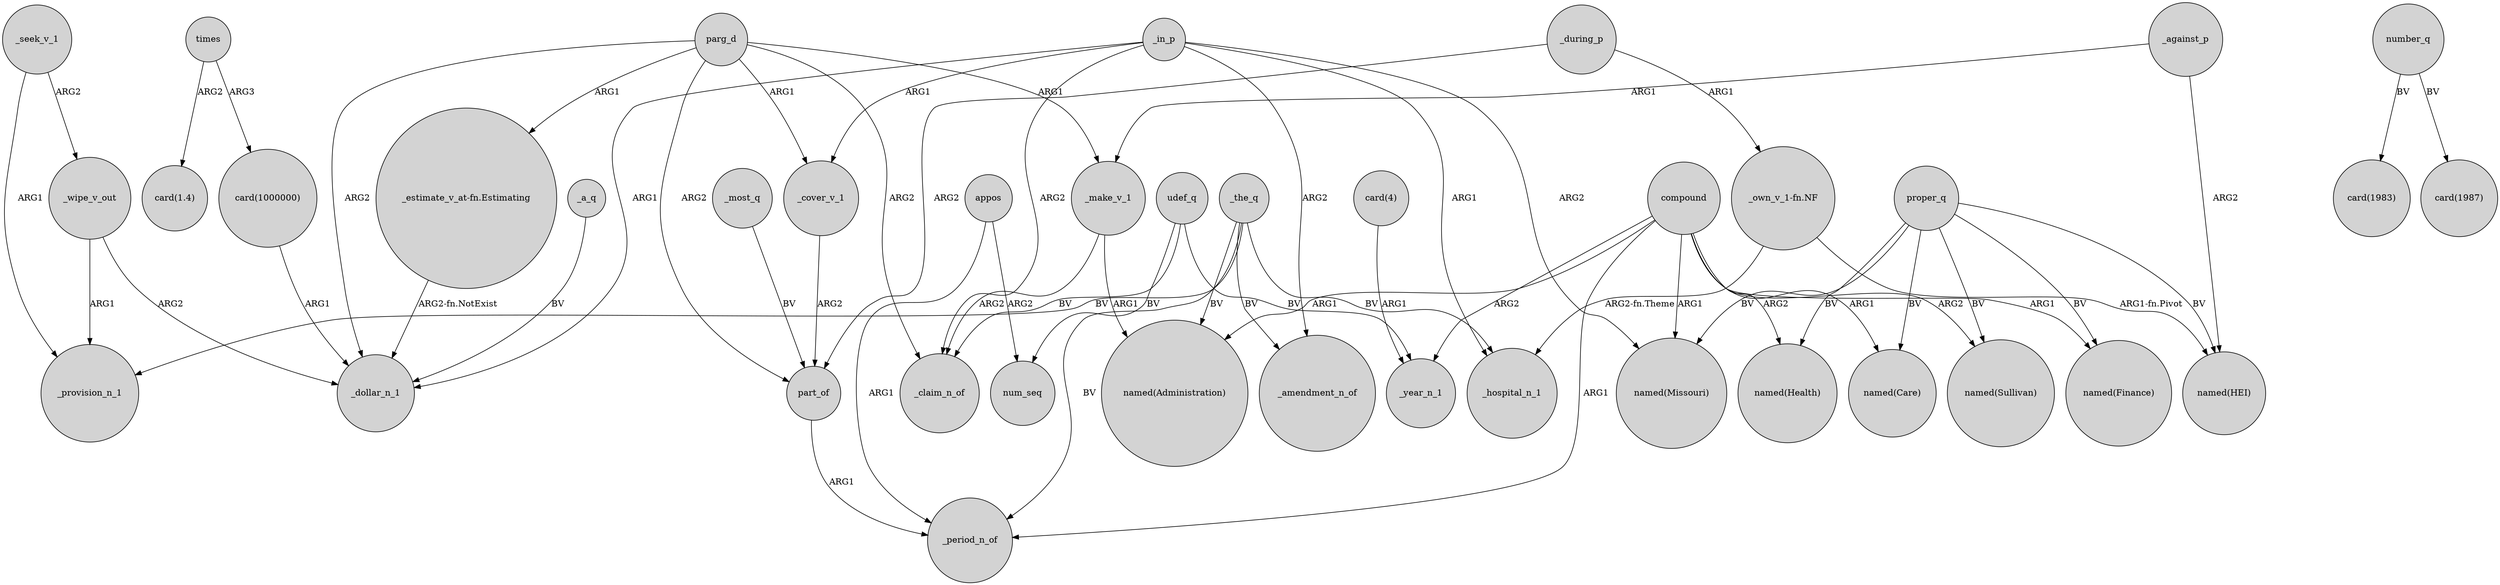 digraph {
	node [shape=circle style=filled]
	udef_q -> num_seq [label=BV]
	_wipe_v_out -> _provision_n_1 [label=ARG1]
	"card(1000000)" -> _dollar_n_1 [label=ARG1]
	proper_q -> "named(Care)" [label=BV]
	number_q -> "card(1983)" [label=BV]
	_in_p -> "named(Missouri)" [label=ARG2]
	_the_q -> _hospital_n_1 [label=BV]
	compound -> "named(Missouri)" [label=ARG1]
	_during_p -> "_own_v_1-fn.NF" [label=ARG1]
	_against_p -> "named(HEI)" [label=ARG2]
	_during_p -> part_of [label=ARG2]
	appos -> num_seq [label=ARG2]
	_make_v_1 -> "named(Administration)" [label=ARG1]
	proper_q -> "named(HEI)" [label=BV]
	part_of -> _period_n_of [label=ARG1]
	times -> "card(1.4)" [label=ARG2]
	"card(4)" -> _year_n_1 [label=ARG1]
	proper_q -> "named(Health)" [label=BV]
	_in_p -> _amendment_n_of [label=ARG2]
	appos -> _period_n_of [label=ARG1]
	_wipe_v_out -> _dollar_n_1 [label=ARG2]
	_a_q -> _dollar_n_1 [label=BV]
	"_own_v_1-fn.NF" -> _hospital_n_1 [label="ARG2-fn.Theme"]
	compound -> "named(Administration)" [label=ARG1]
	_in_p -> _cover_v_1 [label=ARG1]
	compound -> "named(Health)" [label=ARG2]
	proper_q -> "named(Missouri)" [label=BV]
	proper_q -> "named(Sullivan)" [label=BV]
	_the_q -> _period_n_of [label=BV]
	_in_p -> _hospital_n_1 [label=ARG1]
	compound -> "named(Finance)" [label=ARG1]
	"_own_v_1-fn.NF" -> "named(HEI)" [label="ARG1-fn.Pivot"]
	compound -> "named(Care)" [label=ARG1]
	times -> "card(1000000)" [label=ARG3]
	_the_q -> "named(Administration)" [label=BV]
	compound -> _period_n_of [label=ARG1]
	number_q -> "card(1987)" [label=BV]
	"_estimate_v_at-fn.Estimating" -> _dollar_n_1 [label="ARG2-fn.NotExist"]
	proper_q -> "named(Finance)" [label=BV]
	_cover_v_1 -> part_of [label=ARG2]
	_the_q -> _provision_n_1 [label=BV]
	parg_d -> "_estimate_v_at-fn.Estimating" [label=ARG1]
	compound -> "named(Sullivan)" [label=ARG2]
	parg_d -> _claim_n_of [label=ARG2]
	_against_p -> _make_v_1 [label=ARG1]
	_most_q -> part_of [label=BV]
	parg_d -> _dollar_n_1 [label=ARG2]
	_make_v_1 -> _claim_n_of [label=ARG2]
	udef_q -> _year_n_1 [label=BV]
	_in_p -> _dollar_n_1 [label=ARG1]
	parg_d -> _make_v_1 [label=ARG1]
	parg_d -> part_of [label=ARG2]
	_seek_v_1 -> _provision_n_1 [label=ARG1]
	udef_q -> _claim_n_of [label=BV]
	_seek_v_1 -> _wipe_v_out [label=ARG2]
	_in_p -> _claim_n_of [label=ARG2]
	_the_q -> _amendment_n_of [label=BV]
	compound -> _year_n_1 [label=ARG2]
	parg_d -> _cover_v_1 [label=ARG1]
}
